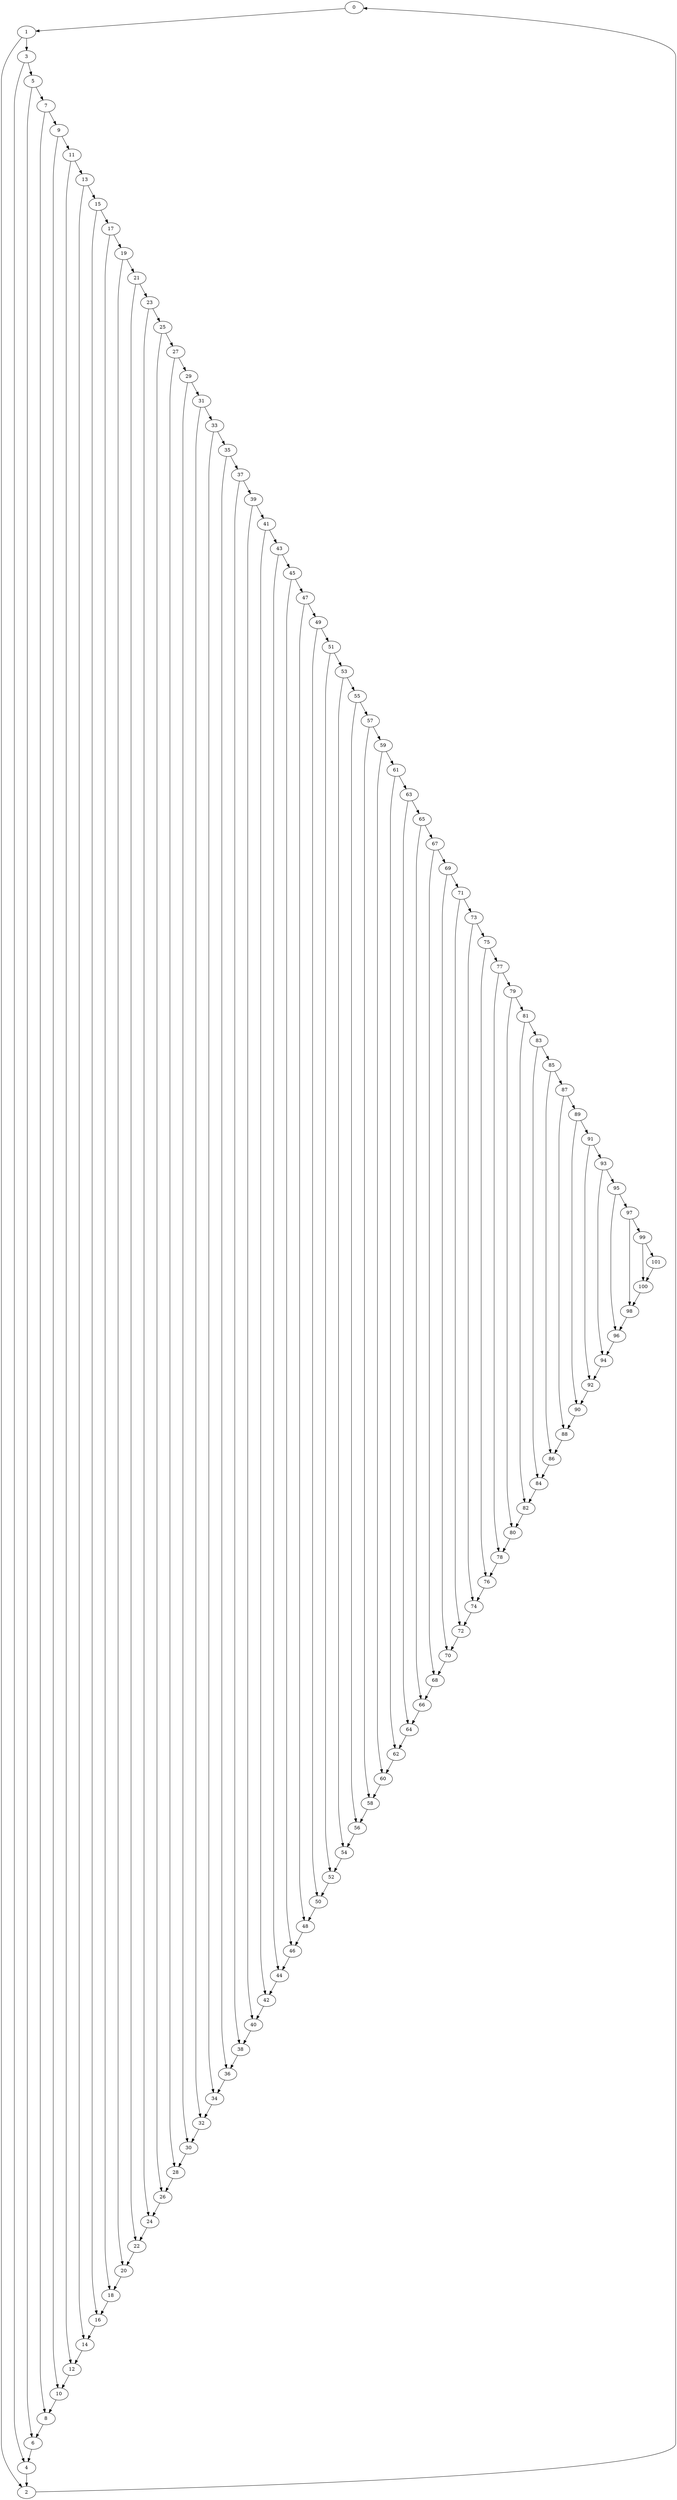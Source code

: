 strict digraph "" {
	0	 [component_delay=3];
	1	 [component_delay=3];
	0 -> 1	 [wire_delay=1];
	2	 [component_delay=7];
	1 -> 2	 [wire_delay=0];
	3	 [component_delay=3];
	1 -> 3	 [wire_delay=1];
	2 -> 0	 [wire_delay=0];
	4	 [component_delay=7];
	3 -> 4	 [wire_delay=0];
	5	 [component_delay=3];
	3 -> 5	 [wire_delay=1];
	4 -> 2	 [wire_delay=0];
	6	 [component_delay=7];
	5 -> 6	 [wire_delay=0];
	7	 [component_delay=3];
	5 -> 7	 [wire_delay=1];
	6 -> 4	 [wire_delay=0];
	8	 [component_delay=7];
	7 -> 8	 [wire_delay=0];
	9	 [component_delay=3];
	7 -> 9	 [wire_delay=1];
	8 -> 6	 [wire_delay=0];
	10	 [component_delay=7];
	9 -> 10	 [wire_delay=0];
	11	 [component_delay=3];
	9 -> 11	 [wire_delay=1];
	10 -> 8	 [wire_delay=0];
	12	 [component_delay=7];
	11 -> 12	 [wire_delay=0];
	13	 [component_delay=3];
	11 -> 13	 [wire_delay=1];
	12 -> 10	 [wire_delay=0];
	14	 [component_delay=7];
	13 -> 14	 [wire_delay=0];
	15	 [component_delay=3];
	13 -> 15	 [wire_delay=1];
	14 -> 12	 [wire_delay=0];
	16	 [component_delay=7];
	15 -> 16	 [wire_delay=0];
	17	 [component_delay=3];
	15 -> 17	 [wire_delay=1];
	16 -> 14	 [wire_delay=0];
	18	 [component_delay=7];
	17 -> 18	 [wire_delay=0];
	19	 [component_delay=3];
	17 -> 19	 [wire_delay=1];
	18 -> 16	 [wire_delay=0];
	20	 [component_delay=7];
	19 -> 20	 [wire_delay=0];
	21	 [component_delay=3];
	19 -> 21	 [wire_delay=1];
	20 -> 18	 [wire_delay=0];
	22	 [component_delay=7];
	21 -> 22	 [wire_delay=0];
	23	 [component_delay=3];
	21 -> 23	 [wire_delay=1];
	22 -> 20	 [wire_delay=0];
	24	 [component_delay=7];
	23 -> 24	 [wire_delay=0];
	25	 [component_delay=3];
	23 -> 25	 [wire_delay=1];
	24 -> 22	 [wire_delay=0];
	26	 [component_delay=7];
	25 -> 26	 [wire_delay=0];
	27	 [component_delay=3];
	25 -> 27	 [wire_delay=1];
	26 -> 24	 [wire_delay=0];
	28	 [component_delay=7];
	27 -> 28	 [wire_delay=0];
	29	 [component_delay=3];
	27 -> 29	 [wire_delay=1];
	28 -> 26	 [wire_delay=0];
	30	 [component_delay=7];
	29 -> 30	 [wire_delay=0];
	31	 [component_delay=3];
	29 -> 31	 [wire_delay=1];
	30 -> 28	 [wire_delay=0];
	32	 [component_delay=7];
	31 -> 32	 [wire_delay=0];
	33	 [component_delay=3];
	31 -> 33	 [wire_delay=1];
	32 -> 30	 [wire_delay=0];
	34	 [component_delay=7];
	33 -> 34	 [wire_delay=0];
	35	 [component_delay=3];
	33 -> 35	 [wire_delay=1];
	34 -> 32	 [wire_delay=0];
	36	 [component_delay=7];
	35 -> 36	 [wire_delay=0];
	37	 [component_delay=3];
	35 -> 37	 [wire_delay=1];
	36 -> 34	 [wire_delay=0];
	38	 [component_delay=7];
	37 -> 38	 [wire_delay=0];
	39	 [component_delay=3];
	37 -> 39	 [wire_delay=1];
	38 -> 36	 [wire_delay=0];
	40	 [component_delay=7];
	39 -> 40	 [wire_delay=0];
	41	 [component_delay=3];
	39 -> 41	 [wire_delay=1];
	40 -> 38	 [wire_delay=0];
	42	 [component_delay=7];
	41 -> 42	 [wire_delay=0];
	43	 [component_delay=3];
	41 -> 43	 [wire_delay=1];
	42 -> 40	 [wire_delay=0];
	44	 [component_delay=7];
	43 -> 44	 [wire_delay=0];
	45	 [component_delay=3];
	43 -> 45	 [wire_delay=1];
	44 -> 42	 [wire_delay=0];
	46	 [component_delay=7];
	45 -> 46	 [wire_delay=0];
	47	 [component_delay=3];
	45 -> 47	 [wire_delay=1];
	46 -> 44	 [wire_delay=0];
	48	 [component_delay=7];
	47 -> 48	 [wire_delay=0];
	49	 [component_delay=3];
	47 -> 49	 [wire_delay=1];
	48 -> 46	 [wire_delay=0];
	50	 [component_delay=7];
	49 -> 50	 [wire_delay=0];
	51	 [component_delay=3];
	49 -> 51	 [wire_delay=1];
	50 -> 48	 [wire_delay=0];
	52	 [component_delay=7];
	51 -> 52	 [wire_delay=0];
	53	 [component_delay=3];
	51 -> 53	 [wire_delay=1];
	52 -> 50	 [wire_delay=0];
	54	 [component_delay=7];
	53 -> 54	 [wire_delay=0];
	55	 [component_delay=3];
	53 -> 55	 [wire_delay=1];
	54 -> 52	 [wire_delay=0];
	56	 [component_delay=7];
	55 -> 56	 [wire_delay=0];
	57	 [component_delay=3];
	55 -> 57	 [wire_delay=1];
	56 -> 54	 [wire_delay=0];
	58	 [component_delay=7];
	57 -> 58	 [wire_delay=0];
	59	 [component_delay=3];
	57 -> 59	 [wire_delay=1];
	58 -> 56	 [wire_delay=0];
	60	 [component_delay=7];
	59 -> 60	 [wire_delay=0];
	61	 [component_delay=3];
	59 -> 61	 [wire_delay=1];
	60 -> 58	 [wire_delay=0];
	62	 [component_delay=7];
	61 -> 62	 [wire_delay=0];
	63	 [component_delay=3];
	61 -> 63	 [wire_delay=1];
	62 -> 60	 [wire_delay=0];
	64	 [component_delay=7];
	63 -> 64	 [wire_delay=0];
	65	 [component_delay=3];
	63 -> 65	 [wire_delay=1];
	64 -> 62	 [wire_delay=0];
	66	 [component_delay=7];
	65 -> 66	 [wire_delay=0];
	67	 [component_delay=3];
	65 -> 67	 [wire_delay=1];
	66 -> 64	 [wire_delay=0];
	68	 [component_delay=7];
	67 -> 68	 [wire_delay=0];
	69	 [component_delay=3];
	67 -> 69	 [wire_delay=1];
	68 -> 66	 [wire_delay=0];
	70	 [component_delay=7];
	69 -> 70	 [wire_delay=0];
	71	 [component_delay=3];
	69 -> 71	 [wire_delay=1];
	70 -> 68	 [wire_delay=0];
	72	 [component_delay=7];
	71 -> 72	 [wire_delay=0];
	73	 [component_delay=3];
	71 -> 73	 [wire_delay=1];
	72 -> 70	 [wire_delay=0];
	74	 [component_delay=7];
	73 -> 74	 [wire_delay=0];
	75	 [component_delay=3];
	73 -> 75	 [wire_delay=1];
	74 -> 72	 [wire_delay=0];
	76	 [component_delay=7];
	75 -> 76	 [wire_delay=0];
	77	 [component_delay=3];
	75 -> 77	 [wire_delay=1];
	76 -> 74	 [wire_delay=0];
	78	 [component_delay=7];
	77 -> 78	 [wire_delay=0];
	79	 [component_delay=3];
	77 -> 79	 [wire_delay=1];
	78 -> 76	 [wire_delay=0];
	80	 [component_delay=7];
	79 -> 80	 [wire_delay=0];
	81	 [component_delay=3];
	79 -> 81	 [wire_delay=1];
	80 -> 78	 [wire_delay=0];
	82	 [component_delay=7];
	81 -> 82	 [wire_delay=0];
	83	 [component_delay=3];
	81 -> 83	 [wire_delay=1];
	82 -> 80	 [wire_delay=0];
	84	 [component_delay=7];
	83 -> 84	 [wire_delay=0];
	85	 [component_delay=3];
	83 -> 85	 [wire_delay=1];
	84 -> 82	 [wire_delay=0];
	86	 [component_delay=7];
	85 -> 86	 [wire_delay=0];
	87	 [component_delay=3];
	85 -> 87	 [wire_delay=1];
	86 -> 84	 [wire_delay=0];
	88	 [component_delay=7];
	87 -> 88	 [wire_delay=0];
	89	 [component_delay=3];
	87 -> 89	 [wire_delay=1];
	88 -> 86	 [wire_delay=0];
	90	 [component_delay=7];
	89 -> 90	 [wire_delay=0];
	91	 [component_delay=3];
	89 -> 91	 [wire_delay=1];
	90 -> 88	 [wire_delay=0];
	92	 [component_delay=7];
	91 -> 92	 [wire_delay=0];
	93	 [component_delay=3];
	91 -> 93	 [wire_delay=1];
	92 -> 90	 [wire_delay=0];
	94	 [component_delay=7];
	93 -> 94	 [wire_delay=0];
	95	 [component_delay=3];
	93 -> 95	 [wire_delay=1];
	94 -> 92	 [wire_delay=0];
	96	 [component_delay=7];
	95 -> 96	 [wire_delay=0];
	97	 [component_delay=3];
	95 -> 97	 [wire_delay=1];
	96 -> 94	 [wire_delay=0];
	98	 [component_delay=7];
	97 -> 98	 [wire_delay=0];
	99	 [component_delay=3];
	97 -> 99	 [wire_delay=1];
	98 -> 96	 [wire_delay=0];
	100	 [component_delay=7];
	99 -> 100	 [wire_delay=0];
	101	 [component_delay=7];
	99 -> 101	 [wire_delay=1];
	100 -> 98	 [wire_delay=0];
	101 -> 100	 [wire_delay=0];
}
